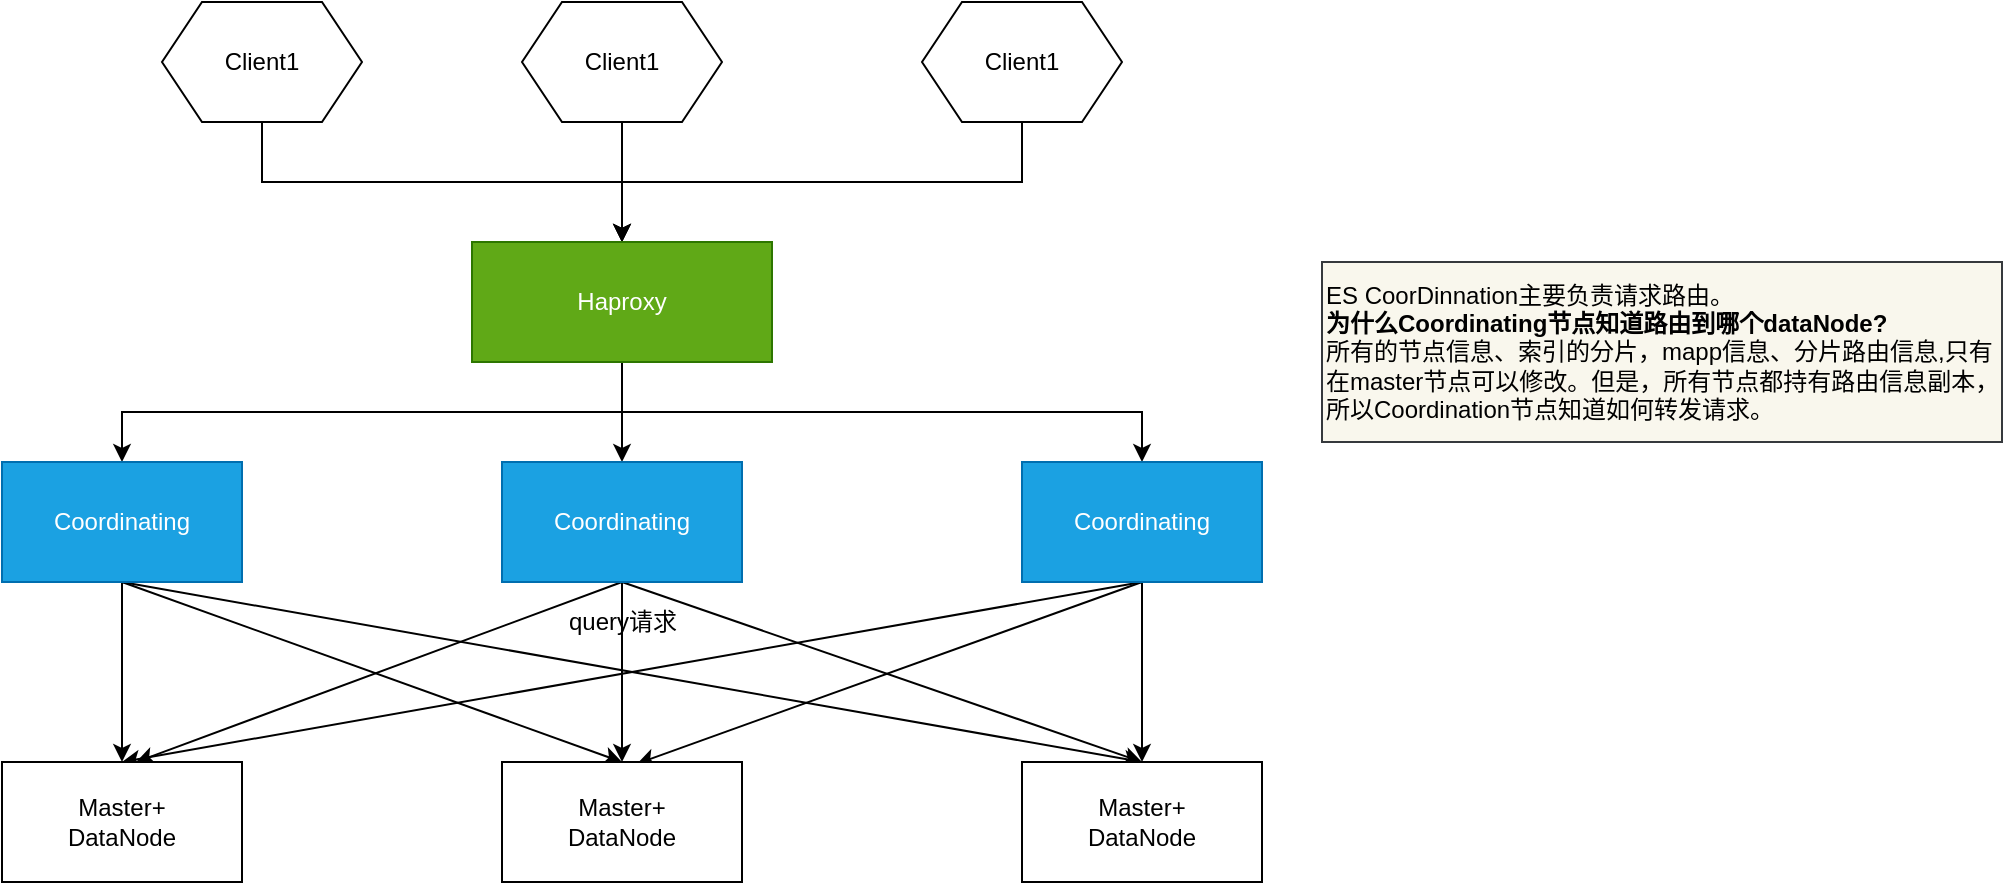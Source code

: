 <mxfile version="16.1.2" type="device"><diagram id="GDW-u_CbKDz-bmO1YVcZ" name="第 1 页"><mxGraphModel dx="1104" dy="680" grid="1" gridSize="10" guides="1" tooltips="1" connect="1" arrows="1" fold="1" page="1" pageScale="1" pageWidth="827" pageHeight="1169" math="0" shadow="0"><root><mxCell id="0"/><mxCell id="1" parent="0"/><mxCell id="AkSfvJkUJsSs5BXoTAv1-5" style="edgeStyle=orthogonalEdgeStyle;rounded=0;orthogonalLoop=1;jettySize=auto;html=1;exitX=0.5;exitY=1;exitDx=0;exitDy=0;entryX=0.5;entryY=0;entryDx=0;entryDy=0;" edge="1" parent="1" source="AkSfvJkUJsSs5BXoTAv1-1" target="AkSfvJkUJsSs5BXoTAv1-4"><mxGeometry relative="1" as="geometry"/></mxCell><mxCell id="AkSfvJkUJsSs5BXoTAv1-1" value="Client1" style="shape=hexagon;perimeter=hexagonPerimeter2;whiteSpace=wrap;html=1;fixedSize=1;" vertex="1" parent="1"><mxGeometry x="160" y="80" width="100" height="60" as="geometry"/></mxCell><mxCell id="AkSfvJkUJsSs5BXoTAv1-6" style="edgeStyle=orthogonalEdgeStyle;rounded=0;orthogonalLoop=1;jettySize=auto;html=1;exitX=0.5;exitY=1;exitDx=0;exitDy=0;" edge="1" parent="1" source="AkSfvJkUJsSs5BXoTAv1-2"><mxGeometry relative="1" as="geometry"><mxPoint x="390" y="200" as="targetPoint"/></mxGeometry></mxCell><mxCell id="AkSfvJkUJsSs5BXoTAv1-2" value="Client1" style="shape=hexagon;perimeter=hexagonPerimeter2;whiteSpace=wrap;html=1;fixedSize=1;" vertex="1" parent="1"><mxGeometry x="340" y="80" width="100" height="60" as="geometry"/></mxCell><mxCell id="AkSfvJkUJsSs5BXoTAv1-7" style="edgeStyle=orthogonalEdgeStyle;rounded=0;orthogonalLoop=1;jettySize=auto;html=1;entryX=0.5;entryY=0;entryDx=0;entryDy=0;" edge="1" parent="1" source="AkSfvJkUJsSs5BXoTAv1-3" target="AkSfvJkUJsSs5BXoTAv1-4"><mxGeometry relative="1" as="geometry"><Array as="points"><mxPoint x="590" y="170"/><mxPoint x="390" y="170"/></Array></mxGeometry></mxCell><mxCell id="AkSfvJkUJsSs5BXoTAv1-3" value="Client1" style="shape=hexagon;perimeter=hexagonPerimeter2;whiteSpace=wrap;html=1;fixedSize=1;" vertex="1" parent="1"><mxGeometry x="540" y="80" width="100" height="60" as="geometry"/></mxCell><mxCell id="AkSfvJkUJsSs5BXoTAv1-11" style="edgeStyle=orthogonalEdgeStyle;rounded=0;orthogonalLoop=1;jettySize=auto;html=1;exitX=0.5;exitY=1;exitDx=0;exitDy=0;entryX=0.5;entryY=0;entryDx=0;entryDy=0;" edge="1" parent="1" source="AkSfvJkUJsSs5BXoTAv1-4" target="AkSfvJkUJsSs5BXoTAv1-8"><mxGeometry relative="1" as="geometry"/></mxCell><mxCell id="AkSfvJkUJsSs5BXoTAv1-12" style="edgeStyle=orthogonalEdgeStyle;rounded=0;orthogonalLoop=1;jettySize=auto;html=1;exitX=0.5;exitY=1;exitDx=0;exitDy=0;entryX=0.5;entryY=0;entryDx=0;entryDy=0;" edge="1" parent="1" source="AkSfvJkUJsSs5BXoTAv1-4" target="AkSfvJkUJsSs5BXoTAv1-9"><mxGeometry relative="1" as="geometry"/></mxCell><mxCell id="AkSfvJkUJsSs5BXoTAv1-13" style="edgeStyle=orthogonalEdgeStyle;rounded=0;orthogonalLoop=1;jettySize=auto;html=1;exitX=0.5;exitY=1;exitDx=0;exitDy=0;" edge="1" parent="1" source="AkSfvJkUJsSs5BXoTAv1-4" target="AkSfvJkUJsSs5BXoTAv1-10"><mxGeometry relative="1" as="geometry"/></mxCell><mxCell id="AkSfvJkUJsSs5BXoTAv1-4" value="Haproxy" style="rounded=0;whiteSpace=wrap;html=1;fillColor=#60a917;fontColor=#ffffff;strokeColor=#2D7600;" vertex="1" parent="1"><mxGeometry x="315" y="200" width="150" height="60" as="geometry"/></mxCell><mxCell id="AkSfvJkUJsSs5BXoTAv1-17" style="edgeStyle=orthogonalEdgeStyle;rounded=0;orthogonalLoop=1;jettySize=auto;html=1;exitX=0.5;exitY=1;exitDx=0;exitDy=0;" edge="1" parent="1" source="AkSfvJkUJsSs5BXoTAv1-8" target="AkSfvJkUJsSs5BXoTAv1-14"><mxGeometry relative="1" as="geometry"/></mxCell><mxCell id="AkSfvJkUJsSs5BXoTAv1-19" style="edgeStyle=none;rounded=0;orthogonalLoop=1;jettySize=auto;html=1;exitX=0.5;exitY=1;exitDx=0;exitDy=0;entryX=0.5;entryY=0;entryDx=0;entryDy=0;" edge="1" parent="1" source="AkSfvJkUJsSs5BXoTAv1-8" target="AkSfvJkUJsSs5BXoTAv1-15"><mxGeometry relative="1" as="geometry"/></mxCell><mxCell id="AkSfvJkUJsSs5BXoTAv1-20" style="edgeStyle=none;rounded=0;orthogonalLoop=1;jettySize=auto;html=1;exitX=0.5;exitY=1;exitDx=0;exitDy=0;entryX=0.5;entryY=0;entryDx=0;entryDy=0;" edge="1" parent="1" source="AkSfvJkUJsSs5BXoTAv1-8" target="AkSfvJkUJsSs5BXoTAv1-16"><mxGeometry relative="1" as="geometry"/></mxCell><mxCell id="AkSfvJkUJsSs5BXoTAv1-8" value="Coordinating" style="rounded=0;whiteSpace=wrap;html=1;fillColor=#1ba1e2;fontColor=#ffffff;strokeColor=#006EAF;" vertex="1" parent="1"><mxGeometry x="80" y="310" width="120" height="60" as="geometry"/></mxCell><mxCell id="AkSfvJkUJsSs5BXoTAv1-21" style="edgeStyle=none;rounded=0;orthogonalLoop=1;jettySize=auto;html=1;exitX=0.5;exitY=1;exitDx=0;exitDy=0;entryX=0.559;entryY=0;entryDx=0;entryDy=0;entryPerimeter=0;" edge="1" parent="1" source="AkSfvJkUJsSs5BXoTAv1-9" target="AkSfvJkUJsSs5BXoTAv1-14"><mxGeometry relative="1" as="geometry"/></mxCell><mxCell id="AkSfvJkUJsSs5BXoTAv1-22" style="edgeStyle=none;rounded=0;orthogonalLoop=1;jettySize=auto;html=1;exitX=0.5;exitY=1;exitDx=0;exitDy=0;entryX=0.5;entryY=0;entryDx=0;entryDy=0;" edge="1" parent="1" source="AkSfvJkUJsSs5BXoTAv1-9" target="AkSfvJkUJsSs5BXoTAv1-15"><mxGeometry relative="1" as="geometry"/></mxCell><mxCell id="AkSfvJkUJsSs5BXoTAv1-23" style="edgeStyle=none;rounded=0;orthogonalLoop=1;jettySize=auto;html=1;exitX=0.5;exitY=1;exitDx=0;exitDy=0;entryX=0.5;entryY=0;entryDx=0;entryDy=0;" edge="1" parent="1" source="AkSfvJkUJsSs5BXoTAv1-9" target="AkSfvJkUJsSs5BXoTAv1-16"><mxGeometry relative="1" as="geometry"/></mxCell><mxCell id="AkSfvJkUJsSs5BXoTAv1-9" value="Coordinating" style="rounded=0;whiteSpace=wrap;html=1;fillColor=#1ba1e2;fontColor=#ffffff;strokeColor=#006EAF;" vertex="1" parent="1"><mxGeometry x="330" y="310" width="120" height="60" as="geometry"/></mxCell><mxCell id="AkSfvJkUJsSs5BXoTAv1-24" style="edgeStyle=none;rounded=0;orthogonalLoop=1;jettySize=auto;html=1;exitX=0.5;exitY=1;exitDx=0;exitDy=0;entryX=0.5;entryY=0;entryDx=0;entryDy=0;" edge="1" parent="1" source="AkSfvJkUJsSs5BXoTAv1-10" target="AkSfvJkUJsSs5BXoTAv1-14"><mxGeometry relative="1" as="geometry"/></mxCell><mxCell id="AkSfvJkUJsSs5BXoTAv1-25" style="edgeStyle=none;rounded=0;orthogonalLoop=1;jettySize=auto;html=1;exitX=0.5;exitY=1;exitDx=0;exitDy=0;entryX=0.563;entryY=0.014;entryDx=0;entryDy=0;entryPerimeter=0;" edge="1" parent="1" source="AkSfvJkUJsSs5BXoTAv1-10" target="AkSfvJkUJsSs5BXoTAv1-15"><mxGeometry relative="1" as="geometry"/></mxCell><mxCell id="AkSfvJkUJsSs5BXoTAv1-26" style="edgeStyle=none;rounded=0;orthogonalLoop=1;jettySize=auto;html=1;exitX=0.5;exitY=1;exitDx=0;exitDy=0;entryX=0.5;entryY=0;entryDx=0;entryDy=0;" edge="1" parent="1" source="AkSfvJkUJsSs5BXoTAv1-10" target="AkSfvJkUJsSs5BXoTAv1-16"><mxGeometry relative="1" as="geometry"/></mxCell><mxCell id="AkSfvJkUJsSs5BXoTAv1-10" value="Coordinating" style="rounded=0;whiteSpace=wrap;html=1;fillColor=#1ba1e2;fontColor=#ffffff;strokeColor=#006EAF;" vertex="1" parent="1"><mxGeometry x="590" y="310" width="120" height="60" as="geometry"/></mxCell><mxCell id="AkSfvJkUJsSs5BXoTAv1-14" value="Master+&lt;br&gt;DataNode" style="rounded=0;whiteSpace=wrap;html=1;" vertex="1" parent="1"><mxGeometry x="80" y="460" width="120" height="60" as="geometry"/></mxCell><mxCell id="AkSfvJkUJsSs5BXoTAv1-15" value="Master+&lt;br&gt;DataNode" style="rounded=0;whiteSpace=wrap;html=1;" vertex="1" parent="1"><mxGeometry x="330" y="460" width="120" height="60" as="geometry"/></mxCell><mxCell id="AkSfvJkUJsSs5BXoTAv1-16" value="Master+&lt;br&gt;DataNode" style="rounded=0;whiteSpace=wrap;html=1;" vertex="1" parent="1"><mxGeometry x="590" y="460" width="120" height="60" as="geometry"/></mxCell><mxCell id="AkSfvJkUJsSs5BXoTAv1-29" value="ES CoorDinnation主要负责请求路由。&lt;br&gt;&lt;b&gt;为什么Coordinating节点知道路由到哪个dataNode?&lt;br&gt;&lt;/b&gt;所有的节点信息、索引的分片，mapp信息、分片路由信息,只有在master节点可以修改。但是，所有节点都持有路由信息副本，所以Coordination节点知道如何转发请求。" style="text;html=1;strokeColor=#36393d;fillColor=#f9f7ed;align=left;verticalAlign=middle;whiteSpace=wrap;rounded=0;" vertex="1" parent="1"><mxGeometry x="740" y="210" width="340" height="90" as="geometry"/></mxCell><mxCell id="AkSfvJkUJsSs5BXoTAv1-33" value="query请求" style="text;html=1;align=center;verticalAlign=middle;resizable=0;points=[];autosize=1;strokeColor=none;fillColor=none;" vertex="1" parent="1"><mxGeometry x="355" y="380" width="70" height="20" as="geometry"/></mxCell></root></mxGraphModel></diagram></mxfile>